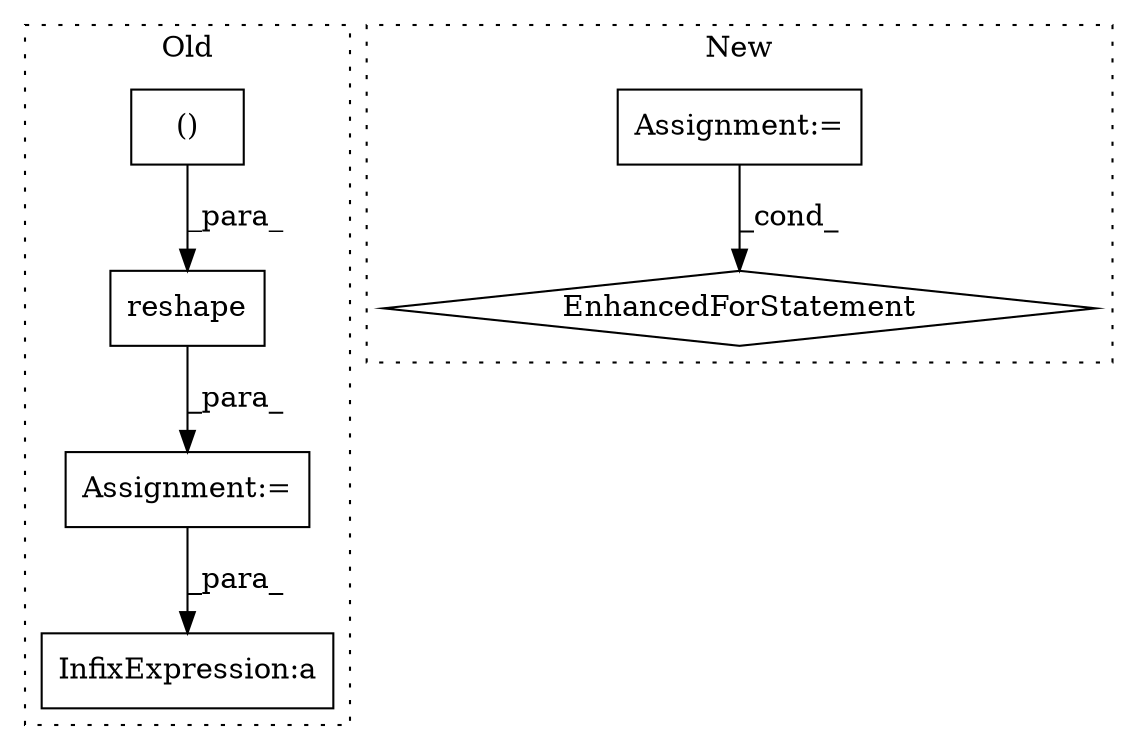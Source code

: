 digraph G {
subgraph cluster0 {
1 [label="reshape" a="32" s="7837,7875" l="21,2" shape="box"];
4 [label="()" a="106" s="7858" l="17" shape="box"];
5 [label="InfixExpression:a" a="27" s="8082" l="3" shape="box"];
6 [label="Assignment:=" a="7" s="7829" l="1" shape="box"];
label = "Old";
style="dotted";
}
subgraph cluster1 {
2 [label="EnhancedForStatement" a="70" s="8876,8961" l="61,2" shape="diamond"];
3 [label="Assignment:=" a="7" s="8876,8961" l="61,2" shape="box"];
label = "New";
style="dotted";
}
1 -> 6 [label="_para_"];
3 -> 2 [label="_cond_"];
4 -> 1 [label="_para_"];
6 -> 5 [label="_para_"];
}